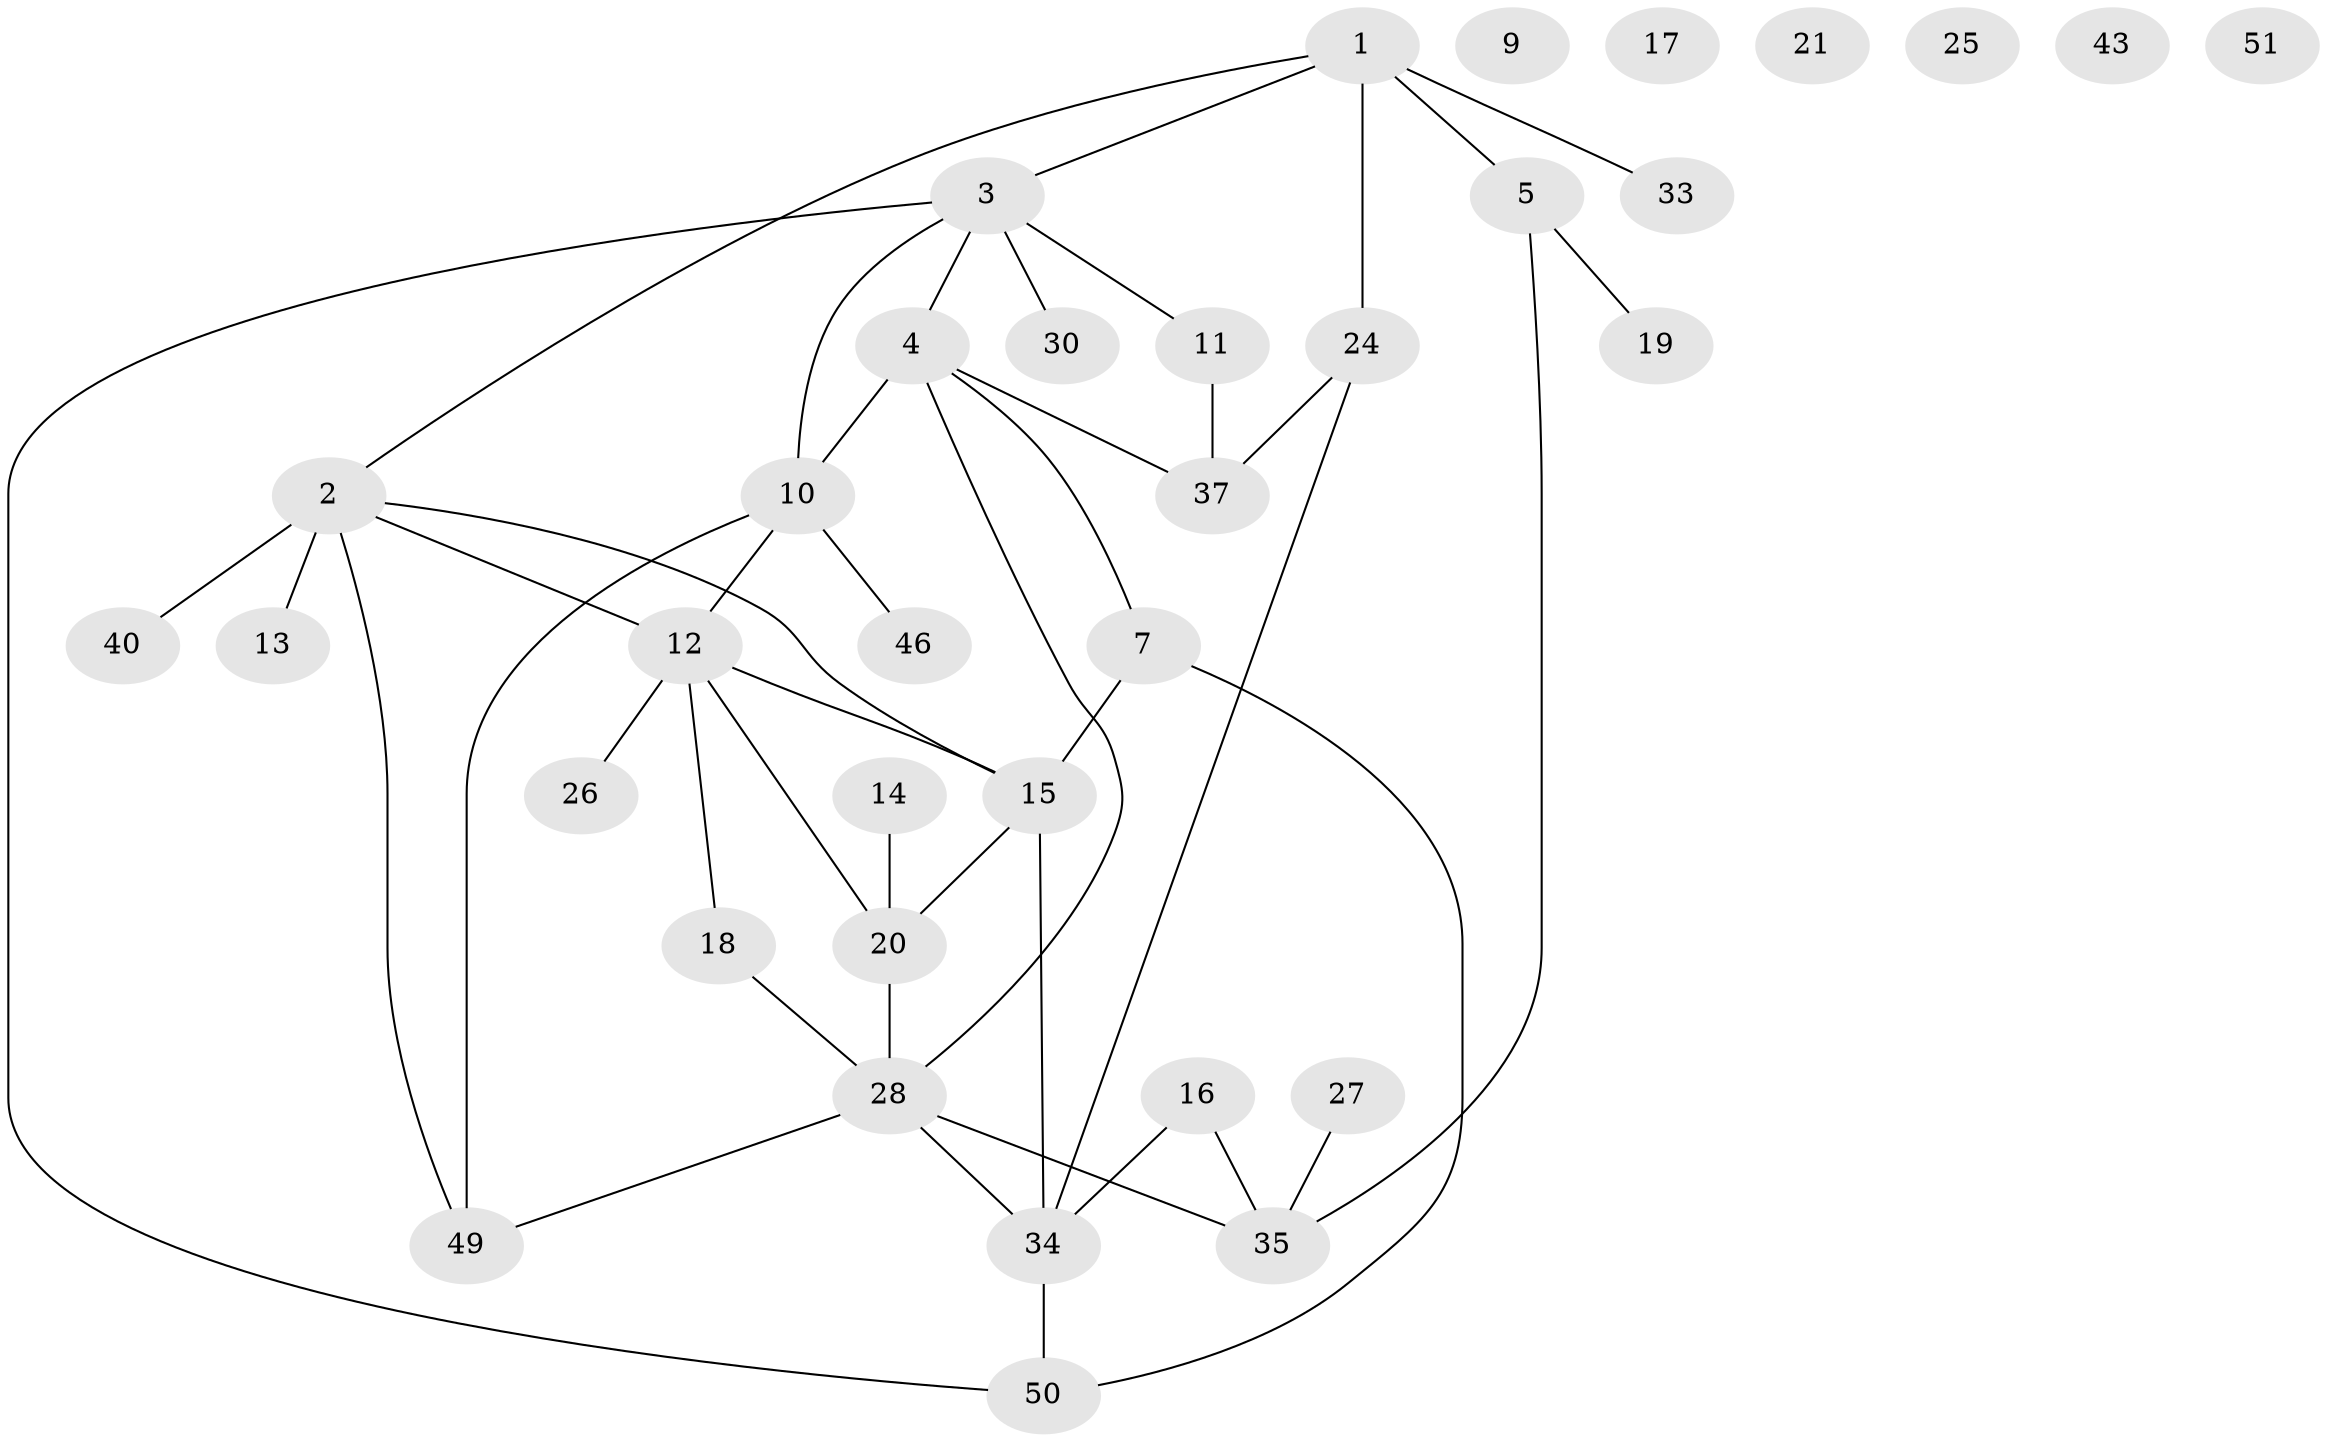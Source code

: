 // Generated by graph-tools (version 1.1) at 2025/23/03/03/25 07:23:24]
// undirected, 35 vertices, 45 edges
graph export_dot {
graph [start="1"]
  node [color=gray90,style=filled];
  1 [super="+45"];
  2 [super="+8"];
  3 [super="+48"];
  4 [super="+6"];
  5;
  7 [super="+32"];
  9 [super="+41"];
  10 [super="+42"];
  11;
  12 [super="+23"];
  13;
  14 [super="+31"];
  15 [super="+36"];
  16;
  17;
  18;
  19 [super="+44"];
  20 [super="+22"];
  21;
  24;
  25;
  26;
  27;
  28 [super="+29"];
  30;
  33;
  34 [super="+38"];
  35 [super="+39"];
  37 [super="+47"];
  40;
  43;
  46;
  49;
  50;
  51;
  1 -- 33;
  1 -- 24;
  1 -- 2;
  1 -- 5;
  1 -- 3;
  2 -- 49;
  2 -- 40;
  2 -- 12;
  2 -- 13;
  2 -- 15;
  3 -- 50;
  3 -- 4;
  3 -- 10;
  3 -- 11;
  3 -- 30;
  4 -- 10;
  4 -- 37;
  4 -- 7;
  4 -- 28;
  5 -- 35;
  5 -- 19;
  7 -- 50;
  7 -- 15;
  10 -- 12;
  10 -- 46;
  10 -- 49;
  11 -- 37;
  12 -- 26;
  12 -- 18;
  12 -- 20;
  12 -- 15;
  14 -- 20;
  15 -- 34;
  15 -- 20;
  16 -- 35;
  16 -- 34;
  18 -- 28;
  20 -- 28;
  24 -- 34;
  24 -- 37;
  27 -- 35;
  28 -- 49;
  28 -- 34;
  28 -- 35;
  34 -- 50;
}
